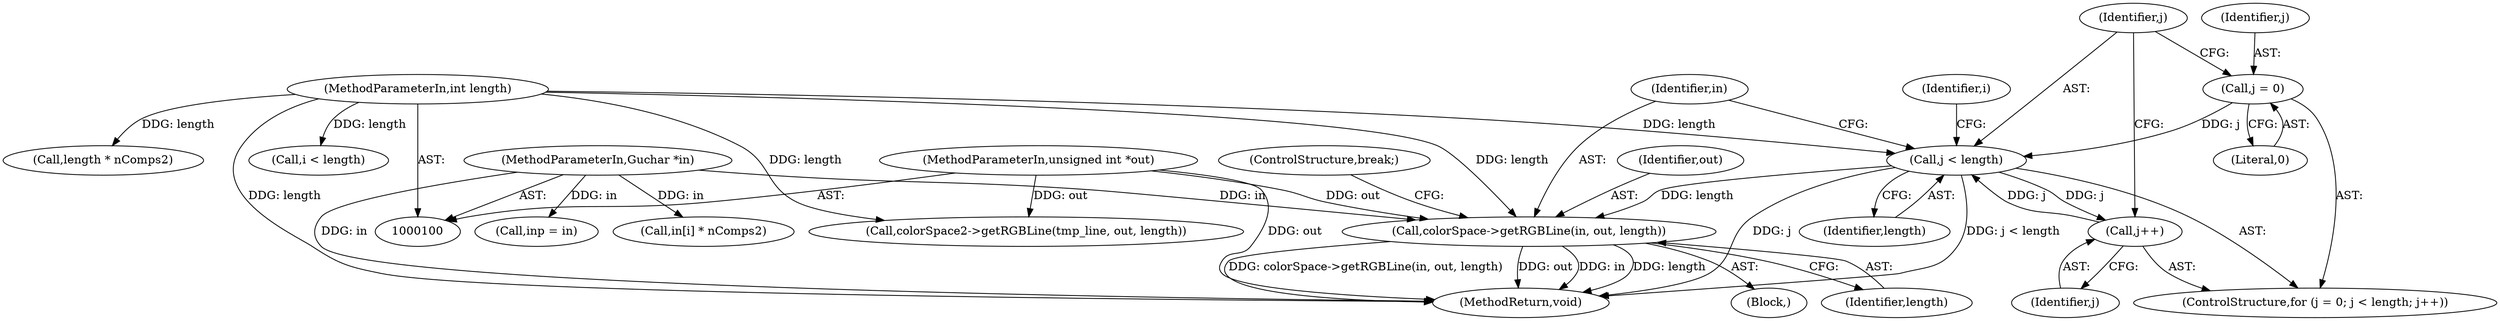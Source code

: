 digraph "0_poppler_7b2d314a61fd0e12f47c62996cb49ec0d1ba747a_7@pointer" {
"1000202" [label="(Call,colorSpace->getRGBLine(in, out, length))"];
"1000101" [label="(MethodParameterIn,Guchar *in)"];
"1000102" [label="(MethodParameterIn,unsigned int *out)"];
"1000174" [label="(Call,j < length)"];
"1000177" [label="(Call,j++)"];
"1000171" [label="(Call,j = 0)"];
"1000103" [label="(MethodParameterIn,int length)"];
"1000170" [label="(ControlStructure,for (j = 0; j < length; j++))"];
"1000175" [label="(Identifier,j)"];
"1000111" [label="(Block,)"];
"1000119" [label="(Call,length * nComps2)"];
"1000207" [label="(MethodReturn,void)"];
"1000202" [label="(Call,colorSpace->getRGBLine(in, out, length))"];
"1000159" [label="(Call,colorSpace2->getRGBLine(tmp_line, out, length))"];
"1000203" [label="(Identifier,in)"];
"1000172" [label="(Identifier,j)"];
"1000167" [label="(Call,inp = in)"];
"1000103" [label="(MethodParameterIn,int length)"];
"1000171" [label="(Call,j = 0)"];
"1000173" [label="(Literal,0)"];
"1000206" [label="(ControlStructure,break;)"];
"1000102" [label="(MethodParameterIn,unsigned int *out)"];
"1000126" [label="(Call,i < length)"];
"1000174" [label="(Call,j < length)"];
"1000176" [label="(Identifier,length)"];
"1000181" [label="(Identifier,i)"];
"1000178" [label="(Identifier,j)"];
"1000177" [label="(Call,j++)"];
"1000204" [label="(Identifier,out)"];
"1000205" [label="(Identifier,length)"];
"1000101" [label="(MethodParameterIn,Guchar *in)"];
"1000153" [label="(Call,in[i] * nComps2)"];
"1000202" -> "1000111"  [label="AST: "];
"1000202" -> "1000205"  [label="CFG: "];
"1000203" -> "1000202"  [label="AST: "];
"1000204" -> "1000202"  [label="AST: "];
"1000205" -> "1000202"  [label="AST: "];
"1000206" -> "1000202"  [label="CFG: "];
"1000202" -> "1000207"  [label="DDG: in"];
"1000202" -> "1000207"  [label="DDG: length"];
"1000202" -> "1000207"  [label="DDG: colorSpace->getRGBLine(in, out, length)"];
"1000202" -> "1000207"  [label="DDG: out"];
"1000101" -> "1000202"  [label="DDG: in"];
"1000102" -> "1000202"  [label="DDG: out"];
"1000174" -> "1000202"  [label="DDG: length"];
"1000103" -> "1000202"  [label="DDG: length"];
"1000101" -> "1000100"  [label="AST: "];
"1000101" -> "1000207"  [label="DDG: in"];
"1000101" -> "1000153"  [label="DDG: in"];
"1000101" -> "1000167"  [label="DDG: in"];
"1000102" -> "1000100"  [label="AST: "];
"1000102" -> "1000207"  [label="DDG: out"];
"1000102" -> "1000159"  [label="DDG: out"];
"1000174" -> "1000170"  [label="AST: "];
"1000174" -> "1000176"  [label="CFG: "];
"1000175" -> "1000174"  [label="AST: "];
"1000176" -> "1000174"  [label="AST: "];
"1000181" -> "1000174"  [label="CFG: "];
"1000203" -> "1000174"  [label="CFG: "];
"1000174" -> "1000207"  [label="DDG: j < length"];
"1000174" -> "1000207"  [label="DDG: j"];
"1000177" -> "1000174"  [label="DDG: j"];
"1000171" -> "1000174"  [label="DDG: j"];
"1000103" -> "1000174"  [label="DDG: length"];
"1000174" -> "1000177"  [label="DDG: j"];
"1000177" -> "1000170"  [label="AST: "];
"1000177" -> "1000178"  [label="CFG: "];
"1000178" -> "1000177"  [label="AST: "];
"1000175" -> "1000177"  [label="CFG: "];
"1000171" -> "1000170"  [label="AST: "];
"1000171" -> "1000173"  [label="CFG: "];
"1000172" -> "1000171"  [label="AST: "];
"1000173" -> "1000171"  [label="AST: "];
"1000175" -> "1000171"  [label="CFG: "];
"1000103" -> "1000100"  [label="AST: "];
"1000103" -> "1000207"  [label="DDG: length"];
"1000103" -> "1000119"  [label="DDG: length"];
"1000103" -> "1000126"  [label="DDG: length"];
"1000103" -> "1000159"  [label="DDG: length"];
}
